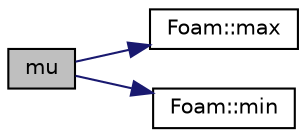 digraph "mu"
{
  bgcolor="transparent";
  edge [fontname="Helvetica",fontsize="10",labelfontname="Helvetica",labelfontsize="10"];
  node [fontname="Helvetica",fontsize="10",shape=record];
  rankdir="LR";
  Node1 [label="mu",height=0.2,width=0.4,color="black", fillcolor="grey75", style="filled", fontcolor="black"];
  Node1 -> Node2 [color="midnightblue",fontsize="10",style="solid",fontname="Helvetica"];
  Node2 [label="Foam::max",height=0.2,width=0.4,color="black",URL="$a10758.html#ac993e906cf2774ae77e666bc24e81733"];
  Node1 -> Node3 [color="midnightblue",fontsize="10",style="solid",fontname="Helvetica"];
  Node3 [label="Foam::min",height=0.2,width=0.4,color="black",URL="$a10758.html#a253e112ad2d56d96230ff39ea7f442dc"];
}
